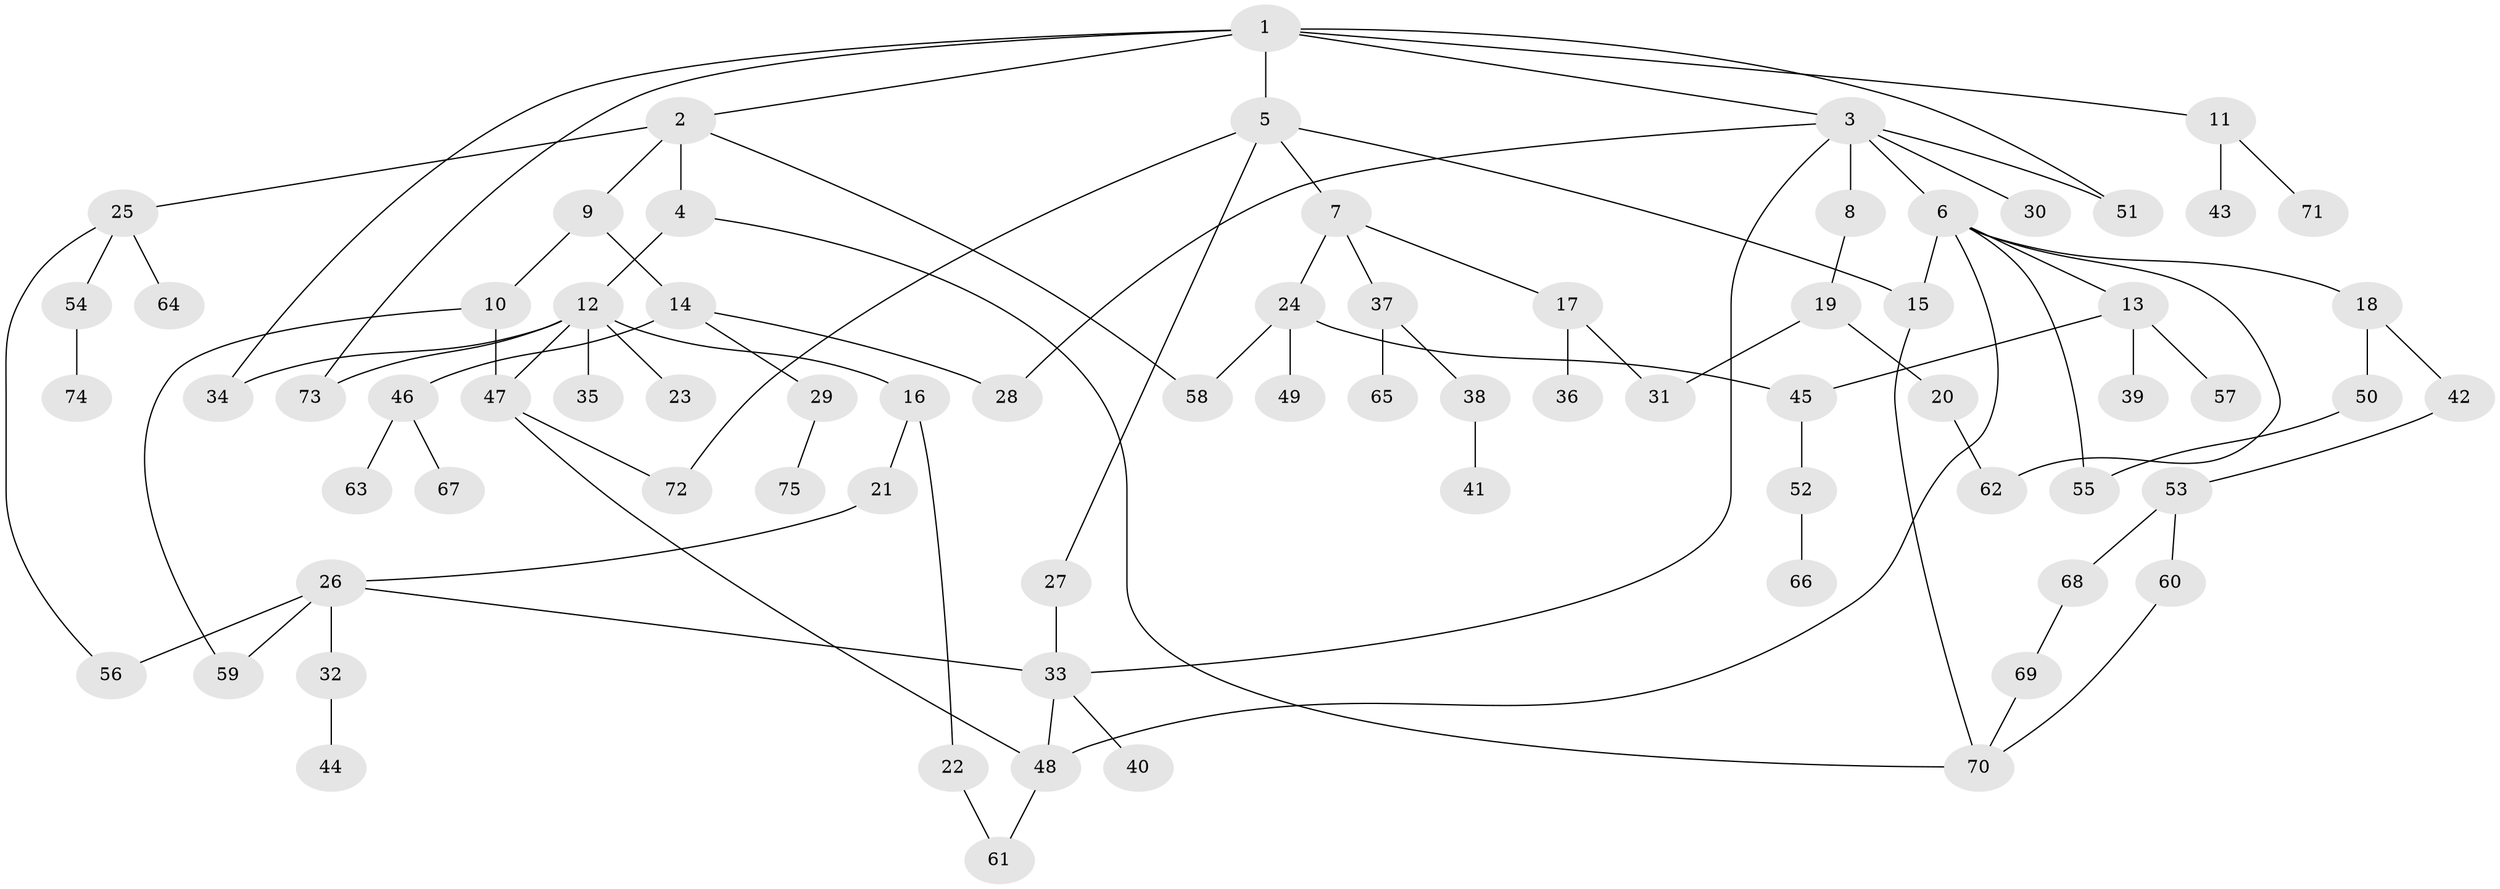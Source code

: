 // coarse degree distribution, {11: 0.02702702702702703, 7: 0.10810810810810811, 10: 0.02702702702702703, 2: 0.2972972972972973, 3: 0.13513513513513514, 5: 0.05405405405405406, 1: 0.32432432432432434, 4: 0.02702702702702703}
// Generated by graph-tools (version 1.1) at 2025/16/03/04/25 18:16:56]
// undirected, 75 vertices, 96 edges
graph export_dot {
graph [start="1"]
  node [color=gray90,style=filled];
  1;
  2;
  3;
  4;
  5;
  6;
  7;
  8;
  9;
  10;
  11;
  12;
  13;
  14;
  15;
  16;
  17;
  18;
  19;
  20;
  21;
  22;
  23;
  24;
  25;
  26;
  27;
  28;
  29;
  30;
  31;
  32;
  33;
  34;
  35;
  36;
  37;
  38;
  39;
  40;
  41;
  42;
  43;
  44;
  45;
  46;
  47;
  48;
  49;
  50;
  51;
  52;
  53;
  54;
  55;
  56;
  57;
  58;
  59;
  60;
  61;
  62;
  63;
  64;
  65;
  66;
  67;
  68;
  69;
  70;
  71;
  72;
  73;
  74;
  75;
  1 -- 2;
  1 -- 3;
  1 -- 5;
  1 -- 11;
  1 -- 73;
  1 -- 51;
  1 -- 34;
  2 -- 4;
  2 -- 9;
  2 -- 25;
  2 -- 58;
  3 -- 6;
  3 -- 8;
  3 -- 28;
  3 -- 30;
  3 -- 51;
  3 -- 33;
  4 -- 12;
  4 -- 70;
  5 -- 7;
  5 -- 27;
  5 -- 15;
  5 -- 72;
  6 -- 13;
  6 -- 15;
  6 -- 18;
  6 -- 48;
  6 -- 55;
  6 -- 62;
  7 -- 17;
  7 -- 24;
  7 -- 37;
  8 -- 19;
  9 -- 10;
  9 -- 14;
  10 -- 47;
  10 -- 59;
  11 -- 43;
  11 -- 71;
  12 -- 16;
  12 -- 23;
  12 -- 34;
  12 -- 35;
  12 -- 73;
  12 -- 47;
  13 -- 39;
  13 -- 45;
  13 -- 57;
  14 -- 29;
  14 -- 46;
  14 -- 28;
  15 -- 70;
  16 -- 21;
  16 -- 22;
  17 -- 36;
  17 -- 31;
  18 -- 42;
  18 -- 50;
  19 -- 20;
  19 -- 31;
  20 -- 62;
  21 -- 26;
  22 -- 61;
  24 -- 49;
  24 -- 58;
  24 -- 45;
  25 -- 54;
  25 -- 56;
  25 -- 64;
  26 -- 32;
  26 -- 59;
  26 -- 33;
  26 -- 56;
  27 -- 33;
  29 -- 75;
  32 -- 44;
  33 -- 40;
  33 -- 48;
  37 -- 38;
  37 -- 65;
  38 -- 41;
  42 -- 53;
  45 -- 52;
  46 -- 63;
  46 -- 67;
  47 -- 72;
  47 -- 48;
  48 -- 61;
  50 -- 55;
  52 -- 66;
  53 -- 60;
  53 -- 68;
  54 -- 74;
  60 -- 70;
  68 -- 69;
  69 -- 70;
}
